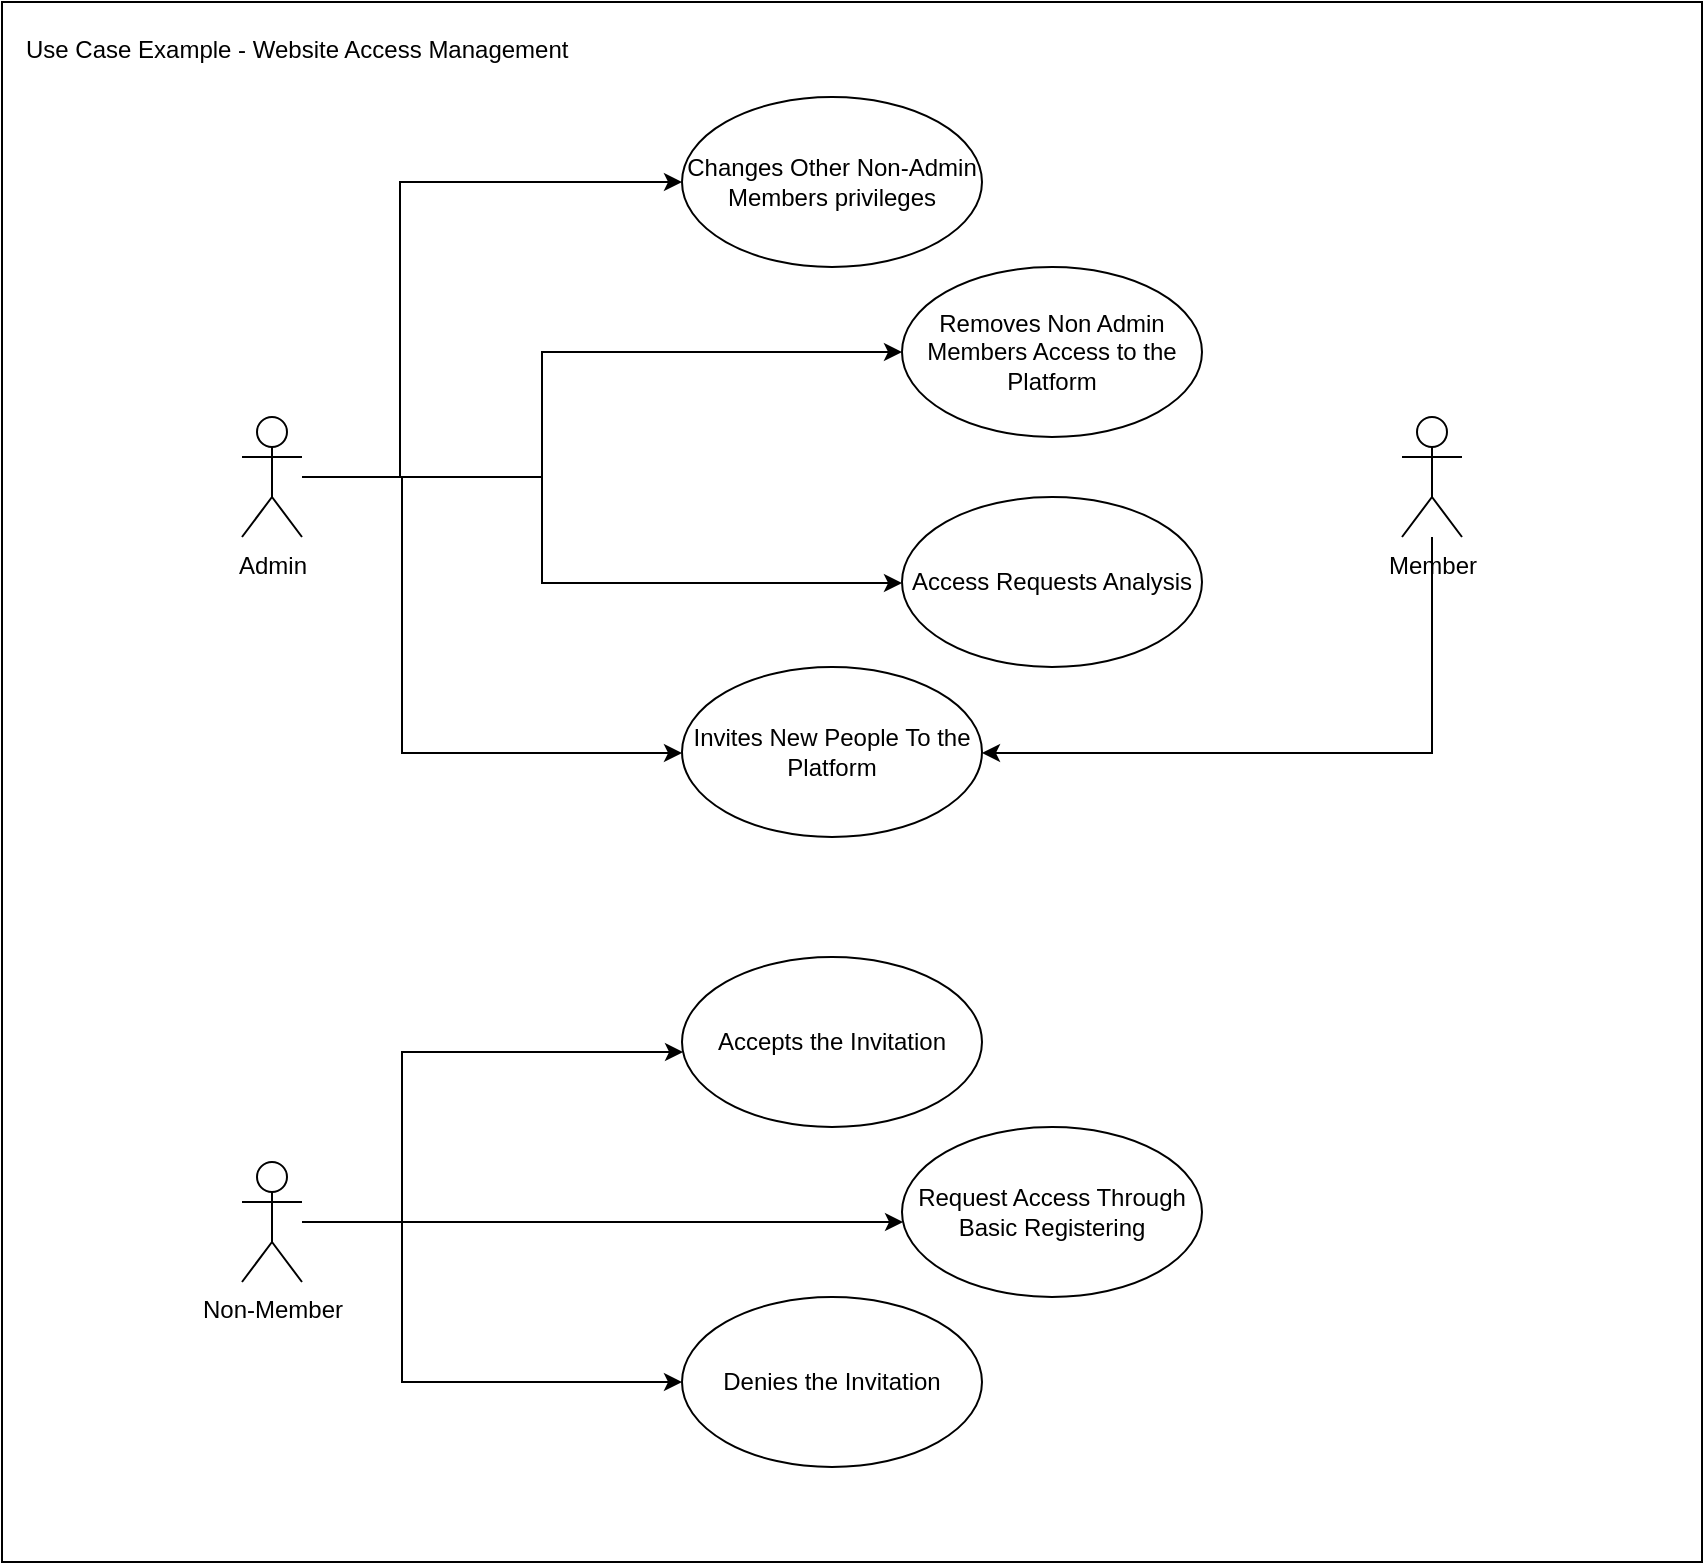 <mxfile version="15.5.9" type="device" pages="2"><diagram id="B5bTSGX-immx8qMBU0qC" name="Use-Case"><mxGraphModel dx="3149" dy="1566" grid="1" gridSize="10" guides="1" tooltips="1" connect="1" arrows="1" fold="1" page="1" pageScale="1" pageWidth="850" pageHeight="1100" math="0" shadow="0"><root><mxCell id="0"/><mxCell id="1" parent="0"/><mxCell id="jDMGU23llm8FdQIe5lvI-31" value="Use Case Example - Website Access Management" style="rounded=0;whiteSpace=wrap;html=1;fillColor=none;align=left;verticalAlign=top;spacingLeft=10;spacingTop=10;" vertex="1" parent="1"><mxGeometry width="850" height="780" as="geometry"/></mxCell><mxCell id="jDMGU23llm8FdQIe5lvI-11" style="edgeStyle=orthogonalEdgeStyle;rounded=0;orthogonalLoop=1;jettySize=auto;html=1;" edge="1" parent="1" source="jDMGU23llm8FdQIe5lvI-1" target="jDMGU23llm8FdQIe5lvI-4"><mxGeometry relative="1" as="geometry"><Array as="points"><mxPoint x="200" y="237.5"/><mxPoint x="200" y="375.5"/></Array></mxGeometry></mxCell><mxCell id="jDMGU23llm8FdQIe5lvI-14" style="edgeStyle=orthogonalEdgeStyle;rounded=0;orthogonalLoop=1;jettySize=auto;html=1;entryX=0;entryY=0.5;entryDx=0;entryDy=0;" edge="1" parent="1" source="jDMGU23llm8FdQIe5lvI-1" target="jDMGU23llm8FdQIe5lvI-13"><mxGeometry relative="1" as="geometry"><Array as="points"><mxPoint x="199" y="237.5"/><mxPoint x="199" y="90.5"/></Array></mxGeometry></mxCell><mxCell id="jDMGU23llm8FdQIe5lvI-20" style="edgeStyle=orthogonalEdgeStyle;rounded=0;orthogonalLoop=1;jettySize=auto;html=1;entryX=0;entryY=0.5;entryDx=0;entryDy=0;" edge="1" parent="1" source="jDMGU23llm8FdQIe5lvI-1" target="jDMGU23llm8FdQIe5lvI-19"><mxGeometry relative="1" as="geometry"><Array as="points"><mxPoint x="270" y="237.5"/><mxPoint x="270" y="175.5"/></Array></mxGeometry></mxCell><mxCell id="jDMGU23llm8FdQIe5lvI-27" style="edgeStyle=orthogonalEdgeStyle;rounded=0;orthogonalLoop=1;jettySize=auto;html=1;" edge="1" parent="1" source="jDMGU23llm8FdQIe5lvI-1" target="jDMGU23llm8FdQIe5lvI-24"><mxGeometry relative="1" as="geometry"><Array as="points"><mxPoint x="270" y="237.5"/><mxPoint x="270" y="290.5"/></Array></mxGeometry></mxCell><mxCell id="jDMGU23llm8FdQIe5lvI-1" value="Admin" style="shape=umlActor;html=1;verticalLabelPosition=bottom;verticalAlign=top;align=center;" vertex="1" parent="1"><mxGeometry x="120" y="207.5" width="30" height="60" as="geometry"/></mxCell><mxCell id="jDMGU23llm8FdQIe5lvI-4" value="Invites New People To the Platform" style="ellipse;whiteSpace=wrap;html=1;" vertex="1" parent="1"><mxGeometry x="340" y="332.5" width="150" height="85" as="geometry"/></mxCell><mxCell id="jDMGU23llm8FdQIe5lvI-8" style="edgeStyle=orthogonalEdgeStyle;rounded=0;orthogonalLoop=1;jettySize=auto;html=1;" edge="1" parent="1" source="jDMGU23llm8FdQIe5lvI-5" target="jDMGU23llm8FdQIe5lvI-6"><mxGeometry relative="1" as="geometry"><Array as="points"><mxPoint x="200" y="610"/><mxPoint x="200" y="525"/></Array></mxGeometry></mxCell><mxCell id="jDMGU23llm8FdQIe5lvI-23" style="edgeStyle=orthogonalEdgeStyle;rounded=0;orthogonalLoop=1;jettySize=auto;html=1;" edge="1" parent="1" source="jDMGU23llm8FdQIe5lvI-5" target="jDMGU23llm8FdQIe5lvI-21"><mxGeometry relative="1" as="geometry"><Array as="points"><mxPoint x="200" y="610"/><mxPoint x="200" y="610"/></Array></mxGeometry></mxCell><mxCell id="jDMGU23llm8FdQIe5lvI-29" style="edgeStyle=orthogonalEdgeStyle;rounded=0;orthogonalLoop=1;jettySize=auto;html=1;entryX=0;entryY=0.5;entryDx=0;entryDy=0;" edge="1" parent="1" source="jDMGU23llm8FdQIe5lvI-5" target="jDMGU23llm8FdQIe5lvI-7"><mxGeometry relative="1" as="geometry"><Array as="points"><mxPoint x="200" y="610"/><mxPoint x="200" y="690"/></Array></mxGeometry></mxCell><mxCell id="jDMGU23llm8FdQIe5lvI-5" value="&lt;div&gt;Non-Member&lt;/div&gt;" style="shape=umlActor;html=1;verticalLabelPosition=bottom;verticalAlign=top;align=center;" vertex="1" parent="1"><mxGeometry x="120" y="580" width="30" height="60" as="geometry"/></mxCell><mxCell id="jDMGU23llm8FdQIe5lvI-6" value="Accepts the Invitation" style="ellipse;whiteSpace=wrap;html=1;" vertex="1" parent="1"><mxGeometry x="340" y="477.5" width="150" height="85" as="geometry"/></mxCell><mxCell id="jDMGU23llm8FdQIe5lvI-7" value="Denies the Invitation" style="ellipse;whiteSpace=wrap;html=1;" vertex="1" parent="1"><mxGeometry x="340" y="647.5" width="150" height="85" as="geometry"/></mxCell><mxCell id="jDMGU23llm8FdQIe5lvI-13" value="Changes Other Non-Admin Members privileges " style="ellipse;whiteSpace=wrap;html=1;" vertex="1" parent="1"><mxGeometry x="340" y="47.5" width="150" height="85" as="geometry"/></mxCell><mxCell id="jDMGU23llm8FdQIe5lvI-18" style="edgeStyle=orthogonalEdgeStyle;rounded=0;orthogonalLoop=1;jettySize=auto;html=1;" edge="1" parent="1" source="jDMGU23llm8FdQIe5lvI-16" target="jDMGU23llm8FdQIe5lvI-4"><mxGeometry relative="1" as="geometry"><Array as="points"><mxPoint x="715" y="375.5"/></Array></mxGeometry></mxCell><mxCell id="jDMGU23llm8FdQIe5lvI-16" value="&lt;div&gt;Member&lt;/div&gt;" style="shape=umlActor;html=1;verticalLabelPosition=bottom;verticalAlign=top;align=center;" vertex="1" parent="1"><mxGeometry x="700" y="207.5" width="30" height="60" as="geometry"/></mxCell><mxCell id="jDMGU23llm8FdQIe5lvI-19" value="Removes Non Admin Members Access to the Platform" style="ellipse;whiteSpace=wrap;html=1;" vertex="1" parent="1"><mxGeometry x="450" y="132.5" width="150" height="85" as="geometry"/></mxCell><mxCell id="jDMGU23llm8FdQIe5lvI-21" value="Request Access Through Basic Registering" style="ellipse;whiteSpace=wrap;html=1;" vertex="1" parent="1"><mxGeometry x="450" y="562.5" width="150" height="85" as="geometry"/></mxCell><mxCell id="jDMGU23llm8FdQIe5lvI-24" value="Access Requests Analysis" style="ellipse;whiteSpace=wrap;html=1;" vertex="1" parent="1"><mxGeometry x="450" y="247.5" width="150" height="85" as="geometry"/></mxCell></root></mxGraphModel></diagram><diagram name="Flowchart" id="pn-flbMb9-b6jGl6I8zI"><mxGraphModel dx="1574" dy="783" grid="1" gridSize="10" guides="1" tooltips="1" connect="1" arrows="1" fold="1" page="1" pageScale="1" pageWidth="850" pageHeight="1100" math="0" shadow="0"><root><mxCell id="S-sWlRmufvaz8B7eMOyM-0"/><mxCell id="S-sWlRmufvaz8B7eMOyM-1" parent="S-sWlRmufvaz8B7eMOyM-0"/><mxCell id="S-sWlRmufvaz8B7eMOyM-2" value="Flowchart Example - New User" style="rounded=0;whiteSpace=wrap;html=1;fillColor=none;align=left;verticalAlign=top;spacingLeft=10;spacingTop=10;" vertex="1" parent="S-sWlRmufvaz8B7eMOyM-1"><mxGeometry x="80" y="40" width="700" height="580" as="geometry"/></mxCell><mxCell id="S-sWlRmufvaz8B7eMOyM-24" style="edgeStyle=orthogonalEdgeStyle;rounded=0;orthogonalLoop=1;jettySize=auto;html=1;" edge="1" parent="S-sWlRmufvaz8B7eMOyM-1" source="S-sWlRmufvaz8B7eMOyM-21" target="S-sWlRmufvaz8B7eMOyM-23"><mxGeometry relative="1" as="geometry"/></mxCell><mxCell id="S-sWlRmufvaz8B7eMOyM-21" value="Receives Request" style="html=1;dashed=0;whitespace=wrap;shape=mxgraph.dfd.start;fillColor=none;align=center;verticalAlign=middle;" vertex="1" parent="S-sWlRmufvaz8B7eMOyM-1"><mxGeometry x="367.5" y="100" width="145" height="40" as="geometry"/></mxCell><mxCell id="S-sWlRmufvaz8B7eMOyM-22" value="" style="strokeWidth=2;html=1;shape=mxgraph.flowchart.database;whiteSpace=wrap;fillColor=none;align=left;verticalAlign=top;" vertex="1" parent="S-sWlRmufvaz8B7eMOyM-1"><mxGeometry x="585" y="210" width="60" height="60" as="geometry"/></mxCell><mxCell id="S-sWlRmufvaz8B7eMOyM-25" style="edgeStyle=orthogonalEdgeStyle;rounded=0;orthogonalLoop=1;jettySize=auto;html=1;" edge="1" parent="S-sWlRmufvaz8B7eMOyM-1" source="S-sWlRmufvaz8B7eMOyM-23" target="S-sWlRmufvaz8B7eMOyM-22"><mxGeometry relative="1" as="geometry"/></mxCell><mxCell id="S-sWlRmufvaz8B7eMOyM-27" style="edgeStyle=orthogonalEdgeStyle;rounded=0;orthogonalLoop=1;jettySize=auto;html=1;" edge="1" parent="S-sWlRmufvaz8B7eMOyM-1" source="S-sWlRmufvaz8B7eMOyM-23" target="S-sWlRmufvaz8B7eMOyM-26"><mxGeometry relative="1" as="geometry"/></mxCell><mxCell id="S-sWlRmufvaz8B7eMOyM-23" value="Fetch User by Email" style="rounded=1;whiteSpace=wrap;html=1;absoluteArcSize=1;arcSize=14;strokeWidth=2;fillColor=none;align=center;verticalAlign=middle;" vertex="1" parent="S-sWlRmufvaz8B7eMOyM-1"><mxGeometry x="390" y="190" width="100" height="100" as="geometry"/></mxCell><mxCell id="S-sWlRmufvaz8B7eMOyM-30" style="edgeStyle=orthogonalEdgeStyle;rounded=0;orthogonalLoop=1;jettySize=auto;html=1;" edge="1" parent="S-sWlRmufvaz8B7eMOyM-1" source="S-sWlRmufvaz8B7eMOyM-26" target="S-sWlRmufvaz8B7eMOyM-29"><mxGeometry relative="1" as="geometry"><Array as="points"><mxPoint x="440" y="510"/></Array></mxGeometry></mxCell><mxCell id="S-sWlRmufvaz8B7eMOyM-36" style="edgeStyle=orthogonalEdgeStyle;rounded=0;orthogonalLoop=1;jettySize=auto;html=1;" edge="1" parent="S-sWlRmufvaz8B7eMOyM-1" source="S-sWlRmufvaz8B7eMOyM-26" target="S-sWlRmufvaz8B7eMOyM-35"><mxGeometry relative="1" as="geometry"/></mxCell><mxCell id="S-sWlRmufvaz8B7eMOyM-26" value="User Already Has Access" style="strokeWidth=2;html=1;shape=mxgraph.flowchart.decision;whiteSpace=wrap;fillColor=none;align=center;verticalAlign=middle;" vertex="1" parent="S-sWlRmufvaz8B7eMOyM-1"><mxGeometry x="390" y="340" width="100" height="100" as="geometry"/></mxCell><mxCell id="S-sWlRmufvaz8B7eMOyM-33" style="edgeStyle=orthogonalEdgeStyle;rounded=0;orthogonalLoop=1;jettySize=auto;html=1;" edge="1" parent="S-sWlRmufvaz8B7eMOyM-1" source="S-sWlRmufvaz8B7eMOyM-28" target="S-sWlRmufvaz8B7eMOyM-22"><mxGeometry relative="1" as="geometry"/></mxCell><mxCell id="S-sWlRmufvaz8B7eMOyM-28" value="User Document" style="strokeWidth=2;html=1;shape=mxgraph.flowchart.document2;whiteSpace=wrap;size=0.25;fillColor=none;align=center;verticalAlign=middle;" vertex="1" parent="S-sWlRmufvaz8B7eMOyM-1"><mxGeometry x="565" y="330" width="100" height="60" as="geometry"/></mxCell><mxCell id="S-sWlRmufvaz8B7eMOyM-32" style="edgeStyle=orthogonalEdgeStyle;rounded=0;orthogonalLoop=1;jettySize=auto;html=1;" edge="1" parent="S-sWlRmufvaz8B7eMOyM-1" source="S-sWlRmufvaz8B7eMOyM-29" target="S-sWlRmufvaz8B7eMOyM-28"><mxGeometry relative="1" as="geometry"/></mxCell><mxCell id="S-sWlRmufvaz8B7eMOyM-29" value="Save New User" style="rounded=1;whiteSpace=wrap;html=1;absoluteArcSize=1;arcSize=14;strokeWidth=2;fillColor=none;align=center;verticalAlign=middle;" vertex="1" parent="S-sWlRmufvaz8B7eMOyM-1"><mxGeometry x="565" y="460" width="100" height="100" as="geometry"/></mxCell><mxCell id="S-sWlRmufvaz8B7eMOyM-35" value="Returns Already Exists Message" style="strokeWidth=2;html=1;shape=mxgraph.flowchart.terminator;whiteSpace=wrap;fillColor=none;align=center;verticalAlign=middle;" vertex="1" parent="S-sWlRmufvaz8B7eMOyM-1"><mxGeometry x="195" y="360" width="120" height="60" as="geometry"/></mxCell></root></mxGraphModel></diagram></mxfile>